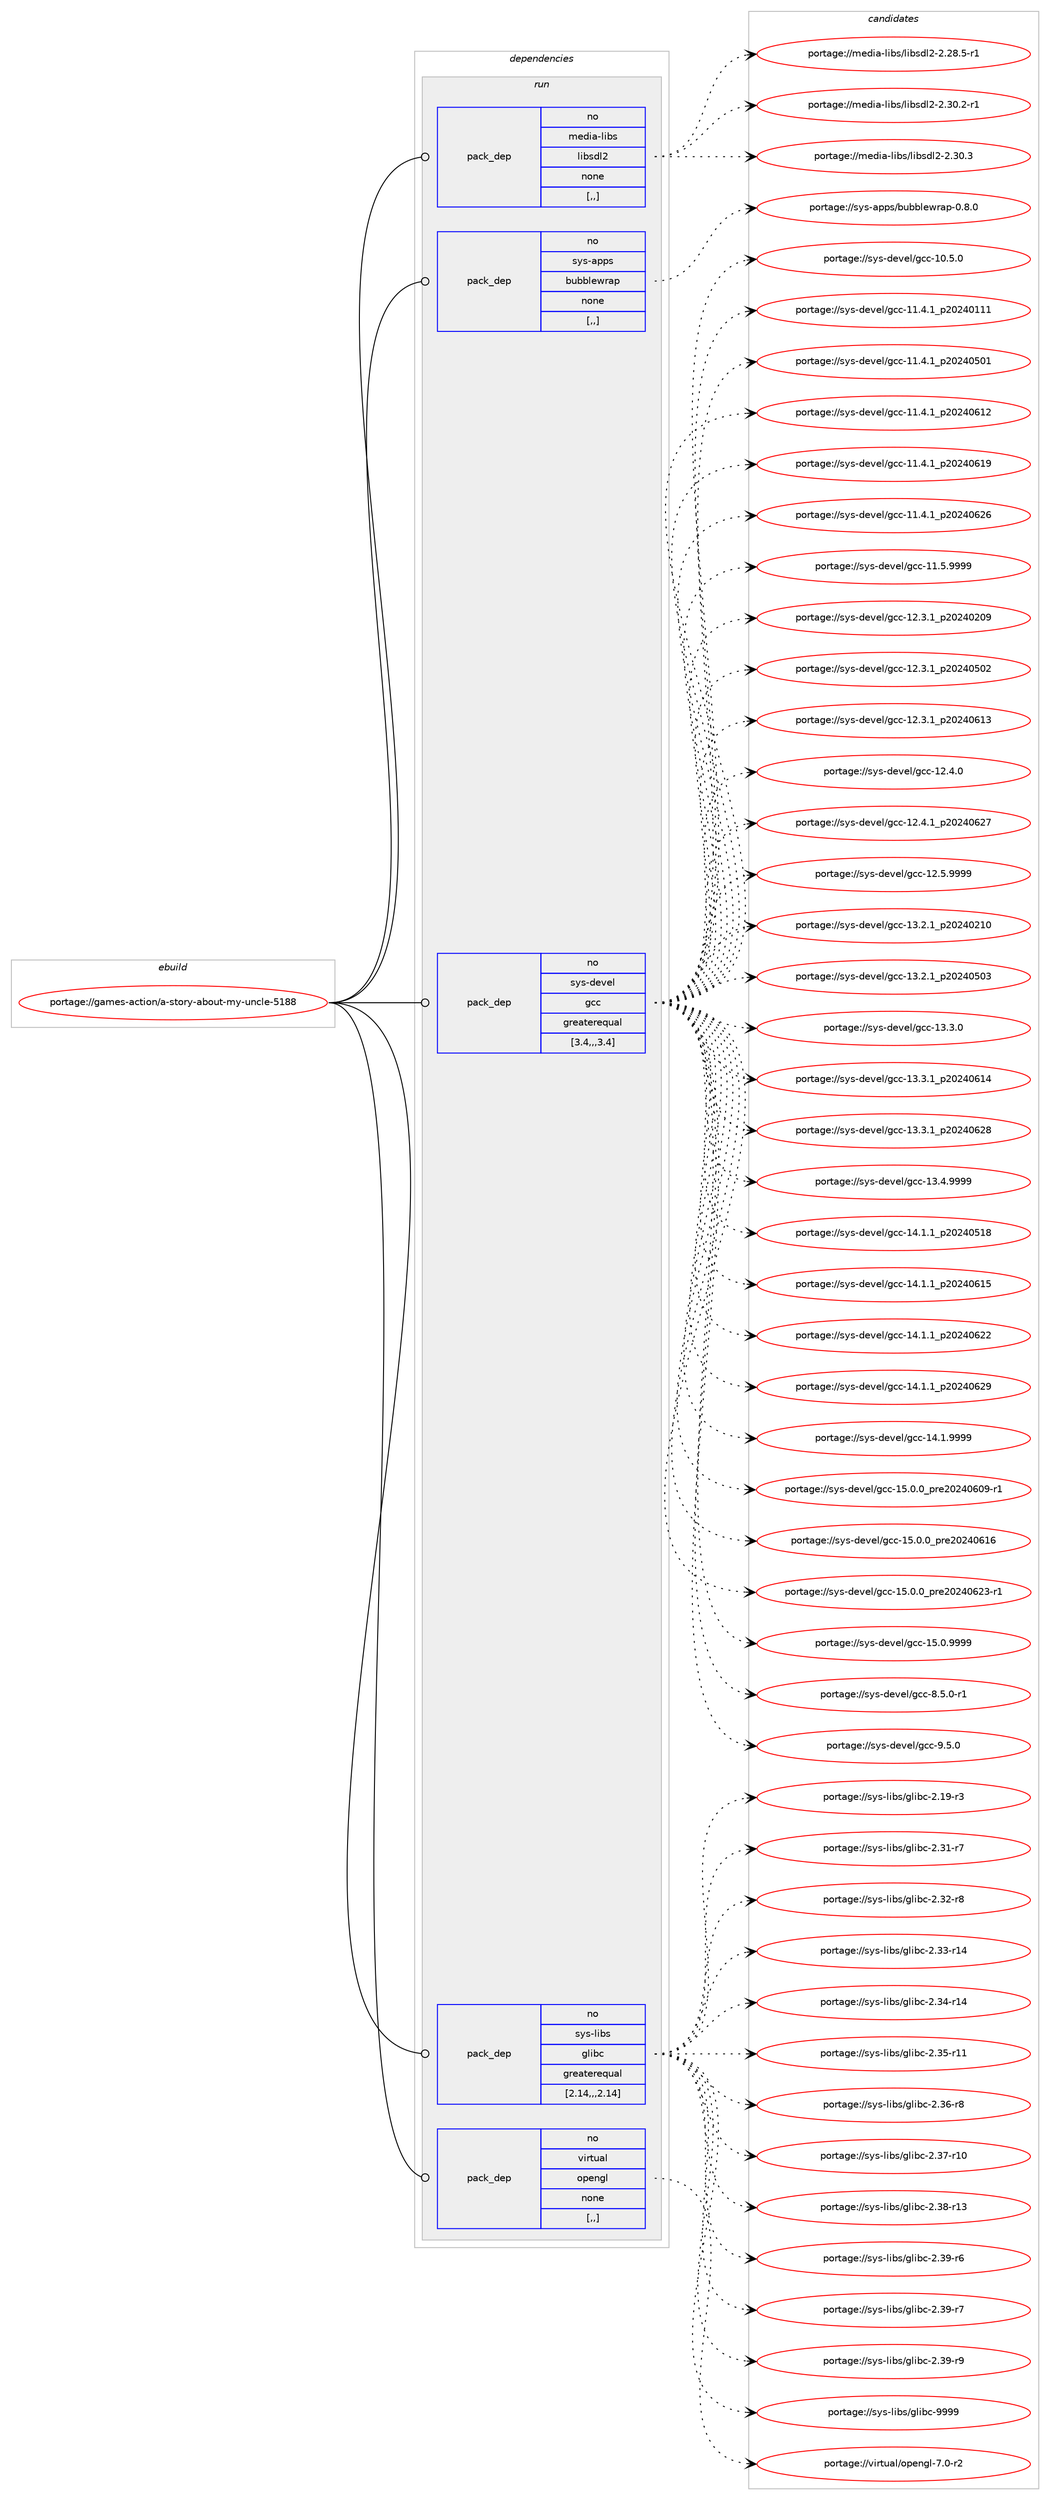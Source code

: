 digraph prolog {

# *************
# Graph options
# *************

newrank=true;
concentrate=true;
compound=true;
graph [rankdir=LR,fontname=Helvetica,fontsize=10,ranksep=1.5];#, ranksep=2.5, nodesep=0.2];
edge  [arrowhead=vee];
node  [fontname=Helvetica,fontsize=10];

# **********
# The ebuild
# **********

subgraph cluster_leftcol {
color=gray;
rank=same;
label=<<i>ebuild</i>>;
id [label="portage://games-action/a-story-about-my-uncle-5188", color=red, width=4, href="../games-action/a-story-about-my-uncle-5188.svg"];
}

# ****************
# The dependencies
# ****************

subgraph cluster_midcol {
color=gray;
label=<<i>dependencies</i>>;
subgraph cluster_compile {
fillcolor="#eeeeee";
style=filled;
label=<<i>compile</i>>;
}
subgraph cluster_compileandrun {
fillcolor="#eeeeee";
style=filled;
label=<<i>compile and run</i>>;
}
subgraph cluster_run {
fillcolor="#eeeeee";
style=filled;
label=<<i>run</i>>;
subgraph pack156131 {
dependency218874 [label=<<TABLE BORDER="0" CELLBORDER="1" CELLSPACING="0" CELLPADDING="4" WIDTH="220"><TR><TD ROWSPAN="6" CELLPADDING="30">pack_dep</TD></TR><TR><TD WIDTH="110">no</TD></TR><TR><TD>media-libs</TD></TR><TR><TD>libsdl2</TD></TR><TR><TD>none</TD></TR><TR><TD>[,,]</TD></TR></TABLE>>, shape=none, color=blue];
}
id:e -> dependency218874:w [weight=20,style="solid",arrowhead="odot"];
subgraph pack156132 {
dependency218875 [label=<<TABLE BORDER="0" CELLBORDER="1" CELLSPACING="0" CELLPADDING="4" WIDTH="220"><TR><TD ROWSPAN="6" CELLPADDING="30">pack_dep</TD></TR><TR><TD WIDTH="110">no</TD></TR><TR><TD>sys-apps</TD></TR><TR><TD>bubblewrap</TD></TR><TR><TD>none</TD></TR><TR><TD>[,,]</TD></TR></TABLE>>, shape=none, color=blue];
}
id:e -> dependency218875:w [weight=20,style="solid",arrowhead="odot"];
subgraph pack156133 {
dependency218876 [label=<<TABLE BORDER="0" CELLBORDER="1" CELLSPACING="0" CELLPADDING="4" WIDTH="220"><TR><TD ROWSPAN="6" CELLPADDING="30">pack_dep</TD></TR><TR><TD WIDTH="110">no</TD></TR><TR><TD>sys-devel</TD></TR><TR><TD>gcc</TD></TR><TR><TD>greaterequal</TD></TR><TR><TD>[3.4,,,3.4]</TD></TR></TABLE>>, shape=none, color=blue];
}
id:e -> dependency218876:w [weight=20,style="solid",arrowhead="odot"];
subgraph pack156134 {
dependency218877 [label=<<TABLE BORDER="0" CELLBORDER="1" CELLSPACING="0" CELLPADDING="4" WIDTH="220"><TR><TD ROWSPAN="6" CELLPADDING="30">pack_dep</TD></TR><TR><TD WIDTH="110">no</TD></TR><TR><TD>sys-libs</TD></TR><TR><TD>glibc</TD></TR><TR><TD>greaterequal</TD></TR><TR><TD>[2.14,,,2.14]</TD></TR></TABLE>>, shape=none, color=blue];
}
id:e -> dependency218877:w [weight=20,style="solid",arrowhead="odot"];
subgraph pack156135 {
dependency218878 [label=<<TABLE BORDER="0" CELLBORDER="1" CELLSPACING="0" CELLPADDING="4" WIDTH="220"><TR><TD ROWSPAN="6" CELLPADDING="30">pack_dep</TD></TR><TR><TD WIDTH="110">no</TD></TR><TR><TD>virtual</TD></TR><TR><TD>opengl</TD></TR><TR><TD>none</TD></TR><TR><TD>[,,]</TD></TR></TABLE>>, shape=none, color=blue];
}
id:e -> dependency218878:w [weight=20,style="solid",arrowhead="odot"];
}
}

# **************
# The candidates
# **************

subgraph cluster_choices {
rank=same;
color=gray;
label=<<i>candidates</i>>;

subgraph choice156131 {
color=black;
nodesep=1;
choice109101100105974510810598115471081059811510010850455046505646534511449 [label="portage://media-libs/libsdl2-2.28.5-r1", color=red, width=4,href="../media-libs/libsdl2-2.28.5-r1.svg"];
choice109101100105974510810598115471081059811510010850455046514846504511449 [label="portage://media-libs/libsdl2-2.30.2-r1", color=red, width=4,href="../media-libs/libsdl2-2.30.2-r1.svg"];
choice10910110010597451081059811547108105981151001085045504651484651 [label="portage://media-libs/libsdl2-2.30.3", color=red, width=4,href="../media-libs/libsdl2-2.30.3.svg"];
dependency218874:e -> choice109101100105974510810598115471081059811510010850455046505646534511449:w [style=dotted,weight="100"];
dependency218874:e -> choice109101100105974510810598115471081059811510010850455046514846504511449:w [style=dotted,weight="100"];
dependency218874:e -> choice10910110010597451081059811547108105981151001085045504651484651:w [style=dotted,weight="100"];
}
subgraph choice156132 {
color=black;
nodesep=1;
choice11512111545971121121154798117989810810111911497112454846564648 [label="portage://sys-apps/bubblewrap-0.8.0", color=red, width=4,href="../sys-apps/bubblewrap-0.8.0.svg"];
dependency218875:e -> choice11512111545971121121154798117989810810111911497112454846564648:w [style=dotted,weight="100"];
}
subgraph choice156133 {
color=black;
nodesep=1;
choice1151211154510010111810110847103999945494846534648 [label="portage://sys-devel/gcc-10.5.0", color=red, width=4,href="../sys-devel/gcc-10.5.0.svg"];
choice1151211154510010111810110847103999945494946524649951125048505248494949 [label="portage://sys-devel/gcc-11.4.1_p20240111", color=red, width=4,href="../sys-devel/gcc-11.4.1_p20240111.svg"];
choice1151211154510010111810110847103999945494946524649951125048505248534849 [label="portage://sys-devel/gcc-11.4.1_p20240501", color=red, width=4,href="../sys-devel/gcc-11.4.1_p20240501.svg"];
choice1151211154510010111810110847103999945494946524649951125048505248544950 [label="portage://sys-devel/gcc-11.4.1_p20240612", color=red, width=4,href="../sys-devel/gcc-11.4.1_p20240612.svg"];
choice1151211154510010111810110847103999945494946524649951125048505248544957 [label="portage://sys-devel/gcc-11.4.1_p20240619", color=red, width=4,href="../sys-devel/gcc-11.4.1_p20240619.svg"];
choice1151211154510010111810110847103999945494946524649951125048505248545054 [label="portage://sys-devel/gcc-11.4.1_p20240626", color=red, width=4,href="../sys-devel/gcc-11.4.1_p20240626.svg"];
choice1151211154510010111810110847103999945494946534657575757 [label="portage://sys-devel/gcc-11.5.9999", color=red, width=4,href="../sys-devel/gcc-11.5.9999.svg"];
choice1151211154510010111810110847103999945495046514649951125048505248504857 [label="portage://sys-devel/gcc-12.3.1_p20240209", color=red, width=4,href="../sys-devel/gcc-12.3.1_p20240209.svg"];
choice1151211154510010111810110847103999945495046514649951125048505248534850 [label="portage://sys-devel/gcc-12.3.1_p20240502", color=red, width=4,href="../sys-devel/gcc-12.3.1_p20240502.svg"];
choice1151211154510010111810110847103999945495046514649951125048505248544951 [label="portage://sys-devel/gcc-12.3.1_p20240613", color=red, width=4,href="../sys-devel/gcc-12.3.1_p20240613.svg"];
choice1151211154510010111810110847103999945495046524648 [label="portage://sys-devel/gcc-12.4.0", color=red, width=4,href="../sys-devel/gcc-12.4.0.svg"];
choice1151211154510010111810110847103999945495046524649951125048505248545055 [label="portage://sys-devel/gcc-12.4.1_p20240627", color=red, width=4,href="../sys-devel/gcc-12.4.1_p20240627.svg"];
choice1151211154510010111810110847103999945495046534657575757 [label="portage://sys-devel/gcc-12.5.9999", color=red, width=4,href="../sys-devel/gcc-12.5.9999.svg"];
choice1151211154510010111810110847103999945495146504649951125048505248504948 [label="portage://sys-devel/gcc-13.2.1_p20240210", color=red, width=4,href="../sys-devel/gcc-13.2.1_p20240210.svg"];
choice1151211154510010111810110847103999945495146504649951125048505248534851 [label="portage://sys-devel/gcc-13.2.1_p20240503", color=red, width=4,href="../sys-devel/gcc-13.2.1_p20240503.svg"];
choice1151211154510010111810110847103999945495146514648 [label="portage://sys-devel/gcc-13.3.0", color=red, width=4,href="../sys-devel/gcc-13.3.0.svg"];
choice1151211154510010111810110847103999945495146514649951125048505248544952 [label="portage://sys-devel/gcc-13.3.1_p20240614", color=red, width=4,href="../sys-devel/gcc-13.3.1_p20240614.svg"];
choice1151211154510010111810110847103999945495146514649951125048505248545056 [label="portage://sys-devel/gcc-13.3.1_p20240628", color=red, width=4,href="../sys-devel/gcc-13.3.1_p20240628.svg"];
choice1151211154510010111810110847103999945495146524657575757 [label="portage://sys-devel/gcc-13.4.9999", color=red, width=4,href="../sys-devel/gcc-13.4.9999.svg"];
choice1151211154510010111810110847103999945495246494649951125048505248534956 [label="portage://sys-devel/gcc-14.1.1_p20240518", color=red, width=4,href="../sys-devel/gcc-14.1.1_p20240518.svg"];
choice1151211154510010111810110847103999945495246494649951125048505248544953 [label="portage://sys-devel/gcc-14.1.1_p20240615", color=red, width=4,href="../sys-devel/gcc-14.1.1_p20240615.svg"];
choice1151211154510010111810110847103999945495246494649951125048505248545050 [label="portage://sys-devel/gcc-14.1.1_p20240622", color=red, width=4,href="../sys-devel/gcc-14.1.1_p20240622.svg"];
choice1151211154510010111810110847103999945495246494649951125048505248545057 [label="portage://sys-devel/gcc-14.1.1_p20240629", color=red, width=4,href="../sys-devel/gcc-14.1.1_p20240629.svg"];
choice1151211154510010111810110847103999945495246494657575757 [label="portage://sys-devel/gcc-14.1.9999", color=red, width=4,href="../sys-devel/gcc-14.1.9999.svg"];
choice11512111545100101118101108471039999454953464846489511211410150485052485448574511449 [label="portage://sys-devel/gcc-15.0.0_pre20240609-r1", color=red, width=4,href="../sys-devel/gcc-15.0.0_pre20240609-r1.svg"];
choice1151211154510010111810110847103999945495346484648951121141015048505248544954 [label="portage://sys-devel/gcc-15.0.0_pre20240616", color=red, width=4,href="../sys-devel/gcc-15.0.0_pre20240616.svg"];
choice11512111545100101118101108471039999454953464846489511211410150485052485450514511449 [label="portage://sys-devel/gcc-15.0.0_pre20240623-r1", color=red, width=4,href="../sys-devel/gcc-15.0.0_pre20240623-r1.svg"];
choice1151211154510010111810110847103999945495346484657575757 [label="portage://sys-devel/gcc-15.0.9999", color=red, width=4,href="../sys-devel/gcc-15.0.9999.svg"];
choice115121115451001011181011084710399994556465346484511449 [label="portage://sys-devel/gcc-8.5.0-r1", color=red, width=4,href="../sys-devel/gcc-8.5.0-r1.svg"];
choice11512111545100101118101108471039999455746534648 [label="portage://sys-devel/gcc-9.5.0", color=red, width=4,href="../sys-devel/gcc-9.5.0.svg"];
dependency218876:e -> choice1151211154510010111810110847103999945494846534648:w [style=dotted,weight="100"];
dependency218876:e -> choice1151211154510010111810110847103999945494946524649951125048505248494949:w [style=dotted,weight="100"];
dependency218876:e -> choice1151211154510010111810110847103999945494946524649951125048505248534849:w [style=dotted,weight="100"];
dependency218876:e -> choice1151211154510010111810110847103999945494946524649951125048505248544950:w [style=dotted,weight="100"];
dependency218876:e -> choice1151211154510010111810110847103999945494946524649951125048505248544957:w [style=dotted,weight="100"];
dependency218876:e -> choice1151211154510010111810110847103999945494946524649951125048505248545054:w [style=dotted,weight="100"];
dependency218876:e -> choice1151211154510010111810110847103999945494946534657575757:w [style=dotted,weight="100"];
dependency218876:e -> choice1151211154510010111810110847103999945495046514649951125048505248504857:w [style=dotted,weight="100"];
dependency218876:e -> choice1151211154510010111810110847103999945495046514649951125048505248534850:w [style=dotted,weight="100"];
dependency218876:e -> choice1151211154510010111810110847103999945495046514649951125048505248544951:w [style=dotted,weight="100"];
dependency218876:e -> choice1151211154510010111810110847103999945495046524648:w [style=dotted,weight="100"];
dependency218876:e -> choice1151211154510010111810110847103999945495046524649951125048505248545055:w [style=dotted,weight="100"];
dependency218876:e -> choice1151211154510010111810110847103999945495046534657575757:w [style=dotted,weight="100"];
dependency218876:e -> choice1151211154510010111810110847103999945495146504649951125048505248504948:w [style=dotted,weight="100"];
dependency218876:e -> choice1151211154510010111810110847103999945495146504649951125048505248534851:w [style=dotted,weight="100"];
dependency218876:e -> choice1151211154510010111810110847103999945495146514648:w [style=dotted,weight="100"];
dependency218876:e -> choice1151211154510010111810110847103999945495146514649951125048505248544952:w [style=dotted,weight="100"];
dependency218876:e -> choice1151211154510010111810110847103999945495146514649951125048505248545056:w [style=dotted,weight="100"];
dependency218876:e -> choice1151211154510010111810110847103999945495146524657575757:w [style=dotted,weight="100"];
dependency218876:e -> choice1151211154510010111810110847103999945495246494649951125048505248534956:w [style=dotted,weight="100"];
dependency218876:e -> choice1151211154510010111810110847103999945495246494649951125048505248544953:w [style=dotted,weight="100"];
dependency218876:e -> choice1151211154510010111810110847103999945495246494649951125048505248545050:w [style=dotted,weight="100"];
dependency218876:e -> choice1151211154510010111810110847103999945495246494649951125048505248545057:w [style=dotted,weight="100"];
dependency218876:e -> choice1151211154510010111810110847103999945495246494657575757:w [style=dotted,weight="100"];
dependency218876:e -> choice11512111545100101118101108471039999454953464846489511211410150485052485448574511449:w [style=dotted,weight="100"];
dependency218876:e -> choice1151211154510010111810110847103999945495346484648951121141015048505248544954:w [style=dotted,weight="100"];
dependency218876:e -> choice11512111545100101118101108471039999454953464846489511211410150485052485450514511449:w [style=dotted,weight="100"];
dependency218876:e -> choice1151211154510010111810110847103999945495346484657575757:w [style=dotted,weight="100"];
dependency218876:e -> choice115121115451001011181011084710399994556465346484511449:w [style=dotted,weight="100"];
dependency218876:e -> choice11512111545100101118101108471039999455746534648:w [style=dotted,weight="100"];
}
subgraph choice156134 {
color=black;
nodesep=1;
choice115121115451081059811547103108105989945504649574511451 [label="portage://sys-libs/glibc-2.19-r3", color=red, width=4,href="../sys-libs/glibc-2.19-r3.svg"];
choice115121115451081059811547103108105989945504651494511455 [label="portage://sys-libs/glibc-2.31-r7", color=red, width=4,href="../sys-libs/glibc-2.31-r7.svg"];
choice115121115451081059811547103108105989945504651504511456 [label="portage://sys-libs/glibc-2.32-r8", color=red, width=4,href="../sys-libs/glibc-2.32-r8.svg"];
choice11512111545108105981154710310810598994550465151451144952 [label="portage://sys-libs/glibc-2.33-r14", color=red, width=4,href="../sys-libs/glibc-2.33-r14.svg"];
choice11512111545108105981154710310810598994550465152451144952 [label="portage://sys-libs/glibc-2.34-r14", color=red, width=4,href="../sys-libs/glibc-2.34-r14.svg"];
choice11512111545108105981154710310810598994550465153451144949 [label="portage://sys-libs/glibc-2.35-r11", color=red, width=4,href="../sys-libs/glibc-2.35-r11.svg"];
choice115121115451081059811547103108105989945504651544511456 [label="portage://sys-libs/glibc-2.36-r8", color=red, width=4,href="../sys-libs/glibc-2.36-r8.svg"];
choice11512111545108105981154710310810598994550465155451144948 [label="portage://sys-libs/glibc-2.37-r10", color=red, width=4,href="../sys-libs/glibc-2.37-r10.svg"];
choice11512111545108105981154710310810598994550465156451144951 [label="portage://sys-libs/glibc-2.38-r13", color=red, width=4,href="../sys-libs/glibc-2.38-r13.svg"];
choice115121115451081059811547103108105989945504651574511454 [label="portage://sys-libs/glibc-2.39-r6", color=red, width=4,href="../sys-libs/glibc-2.39-r6.svg"];
choice115121115451081059811547103108105989945504651574511455 [label="portage://sys-libs/glibc-2.39-r7", color=red, width=4,href="../sys-libs/glibc-2.39-r7.svg"];
choice115121115451081059811547103108105989945504651574511457 [label="portage://sys-libs/glibc-2.39-r9", color=red, width=4,href="../sys-libs/glibc-2.39-r9.svg"];
choice11512111545108105981154710310810598994557575757 [label="portage://sys-libs/glibc-9999", color=red, width=4,href="../sys-libs/glibc-9999.svg"];
dependency218877:e -> choice115121115451081059811547103108105989945504649574511451:w [style=dotted,weight="100"];
dependency218877:e -> choice115121115451081059811547103108105989945504651494511455:w [style=dotted,weight="100"];
dependency218877:e -> choice115121115451081059811547103108105989945504651504511456:w [style=dotted,weight="100"];
dependency218877:e -> choice11512111545108105981154710310810598994550465151451144952:w [style=dotted,weight="100"];
dependency218877:e -> choice11512111545108105981154710310810598994550465152451144952:w [style=dotted,weight="100"];
dependency218877:e -> choice11512111545108105981154710310810598994550465153451144949:w [style=dotted,weight="100"];
dependency218877:e -> choice115121115451081059811547103108105989945504651544511456:w [style=dotted,weight="100"];
dependency218877:e -> choice11512111545108105981154710310810598994550465155451144948:w [style=dotted,weight="100"];
dependency218877:e -> choice11512111545108105981154710310810598994550465156451144951:w [style=dotted,weight="100"];
dependency218877:e -> choice115121115451081059811547103108105989945504651574511454:w [style=dotted,weight="100"];
dependency218877:e -> choice115121115451081059811547103108105989945504651574511455:w [style=dotted,weight="100"];
dependency218877:e -> choice115121115451081059811547103108105989945504651574511457:w [style=dotted,weight="100"];
dependency218877:e -> choice11512111545108105981154710310810598994557575757:w [style=dotted,weight="100"];
}
subgraph choice156135 {
color=black;
nodesep=1;
choice1181051141161179710847111112101110103108455546484511450 [label="portage://virtual/opengl-7.0-r2", color=red, width=4,href="../virtual/opengl-7.0-r2.svg"];
dependency218878:e -> choice1181051141161179710847111112101110103108455546484511450:w [style=dotted,weight="100"];
}
}

}
